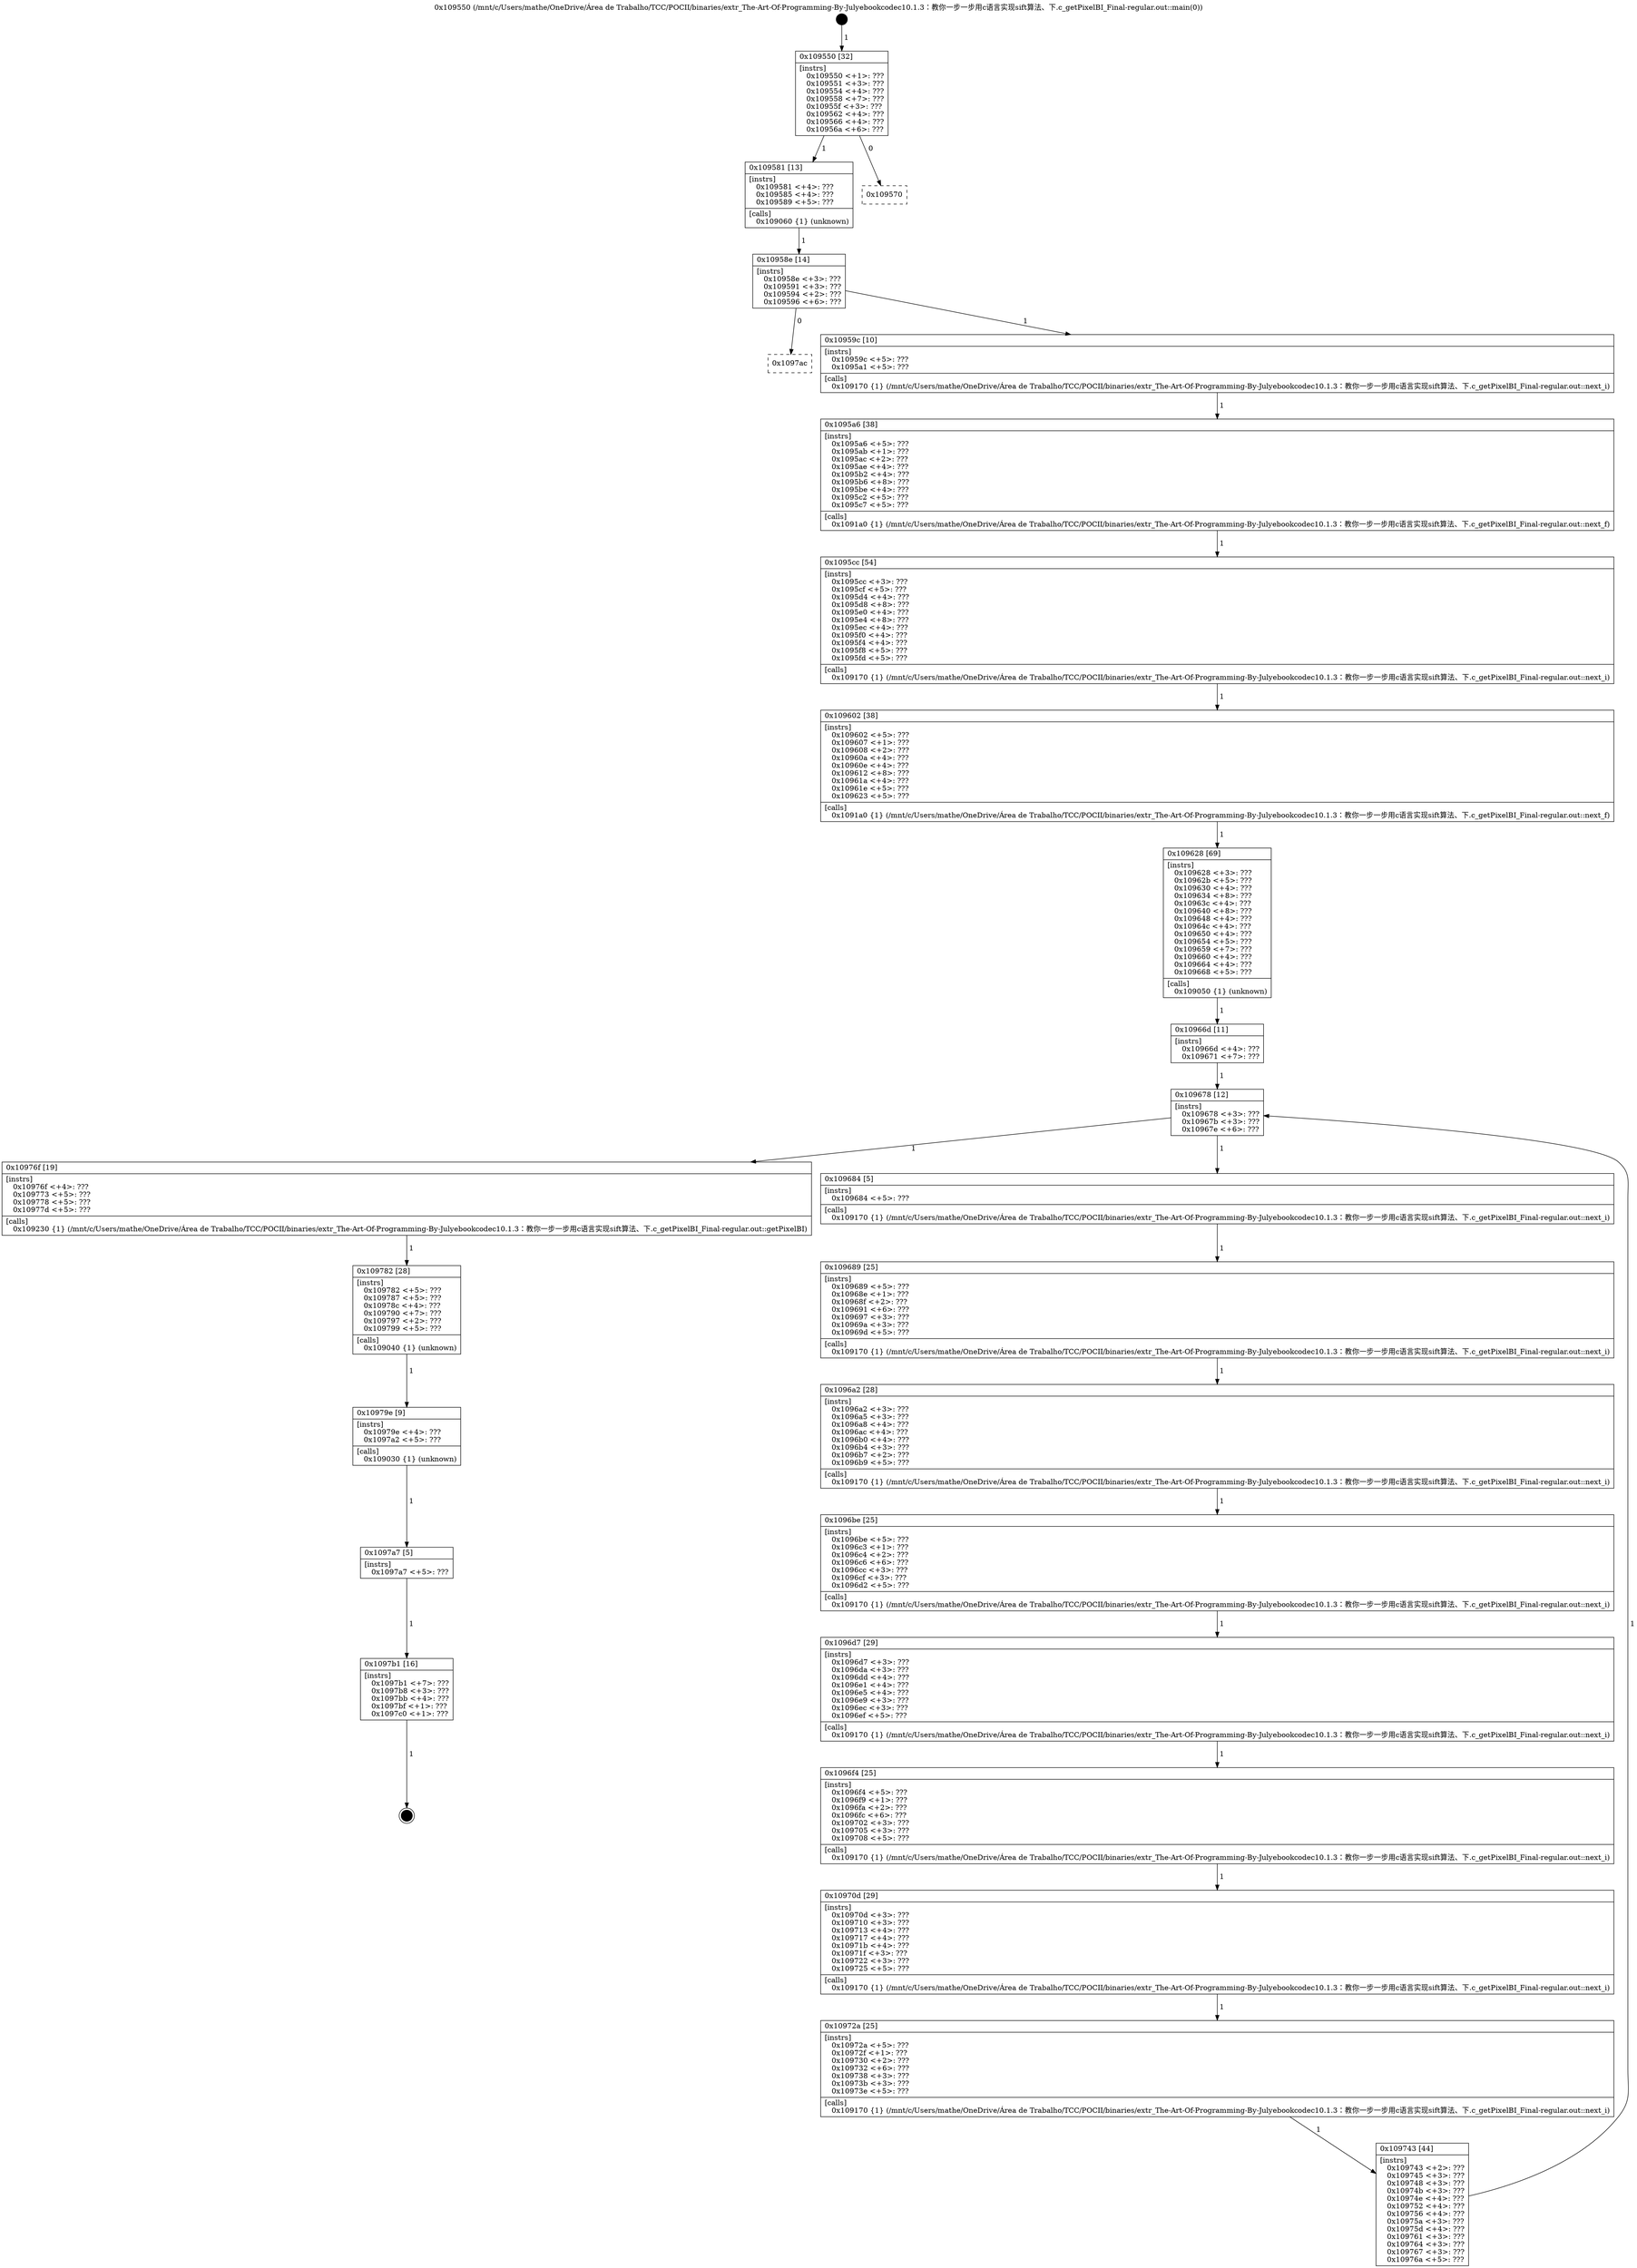 digraph "0x109550" {
  label = "0x109550 (/mnt/c/Users/mathe/OneDrive/Área de Trabalho/TCC/POCII/binaries/extr_The-Art-Of-Programming-By-Julyebookcodec10.1.3：教你一步一步用c语言实现sift算法、下.c_getPixelBI_Final-regular.out::main(0))"
  labelloc = "t"
  node[shape=record]

  Entry [label="",width=0.3,height=0.3,shape=circle,fillcolor=black,style=filled]
  "0x109550" [label="{
     0x109550 [32]\l
     | [instrs]\l
     &nbsp;&nbsp;0x109550 \<+1\>: ???\l
     &nbsp;&nbsp;0x109551 \<+3\>: ???\l
     &nbsp;&nbsp;0x109554 \<+4\>: ???\l
     &nbsp;&nbsp;0x109558 \<+7\>: ???\l
     &nbsp;&nbsp;0x10955f \<+3\>: ???\l
     &nbsp;&nbsp;0x109562 \<+4\>: ???\l
     &nbsp;&nbsp;0x109566 \<+4\>: ???\l
     &nbsp;&nbsp;0x10956a \<+6\>: ???\l
  }"]
  "0x109581" [label="{
     0x109581 [13]\l
     | [instrs]\l
     &nbsp;&nbsp;0x109581 \<+4\>: ???\l
     &nbsp;&nbsp;0x109585 \<+4\>: ???\l
     &nbsp;&nbsp;0x109589 \<+5\>: ???\l
     | [calls]\l
     &nbsp;&nbsp;0x109060 \{1\} (unknown)\l
  }"]
  "0x109570" [label="{
     0x109570\l
  }", style=dashed]
  "0x10958e" [label="{
     0x10958e [14]\l
     | [instrs]\l
     &nbsp;&nbsp;0x10958e \<+3\>: ???\l
     &nbsp;&nbsp;0x109591 \<+3\>: ???\l
     &nbsp;&nbsp;0x109594 \<+2\>: ???\l
     &nbsp;&nbsp;0x109596 \<+6\>: ???\l
  }"]
  "0x1097ac" [label="{
     0x1097ac\l
  }", style=dashed]
  "0x10959c" [label="{
     0x10959c [10]\l
     | [instrs]\l
     &nbsp;&nbsp;0x10959c \<+5\>: ???\l
     &nbsp;&nbsp;0x1095a1 \<+5\>: ???\l
     | [calls]\l
     &nbsp;&nbsp;0x109170 \{1\} (/mnt/c/Users/mathe/OneDrive/Área de Trabalho/TCC/POCII/binaries/extr_The-Art-Of-Programming-By-Julyebookcodec10.1.3：教你一步一步用c语言实现sift算法、下.c_getPixelBI_Final-regular.out::next_i)\l
  }"]
  Exit [label="",width=0.3,height=0.3,shape=circle,fillcolor=black,style=filled,peripheries=2]
  "0x1095a6" [label="{
     0x1095a6 [38]\l
     | [instrs]\l
     &nbsp;&nbsp;0x1095a6 \<+5\>: ???\l
     &nbsp;&nbsp;0x1095ab \<+1\>: ???\l
     &nbsp;&nbsp;0x1095ac \<+2\>: ???\l
     &nbsp;&nbsp;0x1095ae \<+4\>: ???\l
     &nbsp;&nbsp;0x1095b2 \<+4\>: ???\l
     &nbsp;&nbsp;0x1095b6 \<+8\>: ???\l
     &nbsp;&nbsp;0x1095be \<+4\>: ???\l
     &nbsp;&nbsp;0x1095c2 \<+5\>: ???\l
     &nbsp;&nbsp;0x1095c7 \<+5\>: ???\l
     | [calls]\l
     &nbsp;&nbsp;0x1091a0 \{1\} (/mnt/c/Users/mathe/OneDrive/Área de Trabalho/TCC/POCII/binaries/extr_The-Art-Of-Programming-By-Julyebookcodec10.1.3：教你一步一步用c语言实现sift算法、下.c_getPixelBI_Final-regular.out::next_f)\l
  }"]
  "0x1095cc" [label="{
     0x1095cc [54]\l
     | [instrs]\l
     &nbsp;&nbsp;0x1095cc \<+3\>: ???\l
     &nbsp;&nbsp;0x1095cf \<+5\>: ???\l
     &nbsp;&nbsp;0x1095d4 \<+4\>: ???\l
     &nbsp;&nbsp;0x1095d8 \<+8\>: ???\l
     &nbsp;&nbsp;0x1095e0 \<+4\>: ???\l
     &nbsp;&nbsp;0x1095e4 \<+8\>: ???\l
     &nbsp;&nbsp;0x1095ec \<+4\>: ???\l
     &nbsp;&nbsp;0x1095f0 \<+4\>: ???\l
     &nbsp;&nbsp;0x1095f4 \<+4\>: ???\l
     &nbsp;&nbsp;0x1095f8 \<+5\>: ???\l
     &nbsp;&nbsp;0x1095fd \<+5\>: ???\l
     | [calls]\l
     &nbsp;&nbsp;0x109170 \{1\} (/mnt/c/Users/mathe/OneDrive/Área de Trabalho/TCC/POCII/binaries/extr_The-Art-Of-Programming-By-Julyebookcodec10.1.3：教你一步一步用c语言实现sift算法、下.c_getPixelBI_Final-regular.out::next_i)\l
  }"]
  "0x109602" [label="{
     0x109602 [38]\l
     | [instrs]\l
     &nbsp;&nbsp;0x109602 \<+5\>: ???\l
     &nbsp;&nbsp;0x109607 \<+1\>: ???\l
     &nbsp;&nbsp;0x109608 \<+2\>: ???\l
     &nbsp;&nbsp;0x10960a \<+4\>: ???\l
     &nbsp;&nbsp;0x10960e \<+4\>: ???\l
     &nbsp;&nbsp;0x109612 \<+8\>: ???\l
     &nbsp;&nbsp;0x10961a \<+4\>: ???\l
     &nbsp;&nbsp;0x10961e \<+5\>: ???\l
     &nbsp;&nbsp;0x109623 \<+5\>: ???\l
     | [calls]\l
     &nbsp;&nbsp;0x1091a0 \{1\} (/mnt/c/Users/mathe/OneDrive/Área de Trabalho/TCC/POCII/binaries/extr_The-Art-Of-Programming-By-Julyebookcodec10.1.3：教你一步一步用c语言实现sift算法、下.c_getPixelBI_Final-regular.out::next_f)\l
  }"]
  "0x109628" [label="{
     0x109628 [69]\l
     | [instrs]\l
     &nbsp;&nbsp;0x109628 \<+3\>: ???\l
     &nbsp;&nbsp;0x10962b \<+5\>: ???\l
     &nbsp;&nbsp;0x109630 \<+4\>: ???\l
     &nbsp;&nbsp;0x109634 \<+8\>: ???\l
     &nbsp;&nbsp;0x10963c \<+4\>: ???\l
     &nbsp;&nbsp;0x109640 \<+8\>: ???\l
     &nbsp;&nbsp;0x109648 \<+4\>: ???\l
     &nbsp;&nbsp;0x10964c \<+4\>: ???\l
     &nbsp;&nbsp;0x109650 \<+4\>: ???\l
     &nbsp;&nbsp;0x109654 \<+5\>: ???\l
     &nbsp;&nbsp;0x109659 \<+7\>: ???\l
     &nbsp;&nbsp;0x109660 \<+4\>: ???\l
     &nbsp;&nbsp;0x109664 \<+4\>: ???\l
     &nbsp;&nbsp;0x109668 \<+5\>: ???\l
     | [calls]\l
     &nbsp;&nbsp;0x109050 \{1\} (unknown)\l
  }"]
  "0x109678" [label="{
     0x109678 [12]\l
     | [instrs]\l
     &nbsp;&nbsp;0x109678 \<+3\>: ???\l
     &nbsp;&nbsp;0x10967b \<+3\>: ???\l
     &nbsp;&nbsp;0x10967e \<+6\>: ???\l
  }"]
  "0x10976f" [label="{
     0x10976f [19]\l
     | [instrs]\l
     &nbsp;&nbsp;0x10976f \<+4\>: ???\l
     &nbsp;&nbsp;0x109773 \<+5\>: ???\l
     &nbsp;&nbsp;0x109778 \<+5\>: ???\l
     &nbsp;&nbsp;0x10977d \<+5\>: ???\l
     | [calls]\l
     &nbsp;&nbsp;0x109230 \{1\} (/mnt/c/Users/mathe/OneDrive/Área de Trabalho/TCC/POCII/binaries/extr_The-Art-Of-Programming-By-Julyebookcodec10.1.3：教你一步一步用c语言实现sift算法、下.c_getPixelBI_Final-regular.out::getPixelBI)\l
  }"]
  "0x109684" [label="{
     0x109684 [5]\l
     | [instrs]\l
     &nbsp;&nbsp;0x109684 \<+5\>: ???\l
     | [calls]\l
     &nbsp;&nbsp;0x109170 \{1\} (/mnt/c/Users/mathe/OneDrive/Área de Trabalho/TCC/POCII/binaries/extr_The-Art-Of-Programming-By-Julyebookcodec10.1.3：教你一步一步用c语言实现sift算法、下.c_getPixelBI_Final-regular.out::next_i)\l
  }"]
  "0x109689" [label="{
     0x109689 [25]\l
     | [instrs]\l
     &nbsp;&nbsp;0x109689 \<+5\>: ???\l
     &nbsp;&nbsp;0x10968e \<+1\>: ???\l
     &nbsp;&nbsp;0x10968f \<+2\>: ???\l
     &nbsp;&nbsp;0x109691 \<+6\>: ???\l
     &nbsp;&nbsp;0x109697 \<+3\>: ???\l
     &nbsp;&nbsp;0x10969a \<+3\>: ???\l
     &nbsp;&nbsp;0x10969d \<+5\>: ???\l
     | [calls]\l
     &nbsp;&nbsp;0x109170 \{1\} (/mnt/c/Users/mathe/OneDrive/Área de Trabalho/TCC/POCII/binaries/extr_The-Art-Of-Programming-By-Julyebookcodec10.1.3：教你一步一步用c语言实现sift算法、下.c_getPixelBI_Final-regular.out::next_i)\l
  }"]
  "0x1096a2" [label="{
     0x1096a2 [28]\l
     | [instrs]\l
     &nbsp;&nbsp;0x1096a2 \<+3\>: ???\l
     &nbsp;&nbsp;0x1096a5 \<+3\>: ???\l
     &nbsp;&nbsp;0x1096a8 \<+4\>: ???\l
     &nbsp;&nbsp;0x1096ac \<+4\>: ???\l
     &nbsp;&nbsp;0x1096b0 \<+4\>: ???\l
     &nbsp;&nbsp;0x1096b4 \<+3\>: ???\l
     &nbsp;&nbsp;0x1096b7 \<+2\>: ???\l
     &nbsp;&nbsp;0x1096b9 \<+5\>: ???\l
     | [calls]\l
     &nbsp;&nbsp;0x109170 \{1\} (/mnt/c/Users/mathe/OneDrive/Área de Trabalho/TCC/POCII/binaries/extr_The-Art-Of-Programming-By-Julyebookcodec10.1.3：教你一步一步用c语言实现sift算法、下.c_getPixelBI_Final-regular.out::next_i)\l
  }"]
  "0x1096be" [label="{
     0x1096be [25]\l
     | [instrs]\l
     &nbsp;&nbsp;0x1096be \<+5\>: ???\l
     &nbsp;&nbsp;0x1096c3 \<+1\>: ???\l
     &nbsp;&nbsp;0x1096c4 \<+2\>: ???\l
     &nbsp;&nbsp;0x1096c6 \<+6\>: ???\l
     &nbsp;&nbsp;0x1096cc \<+3\>: ???\l
     &nbsp;&nbsp;0x1096cf \<+3\>: ???\l
     &nbsp;&nbsp;0x1096d2 \<+5\>: ???\l
     | [calls]\l
     &nbsp;&nbsp;0x109170 \{1\} (/mnt/c/Users/mathe/OneDrive/Área de Trabalho/TCC/POCII/binaries/extr_The-Art-Of-Programming-By-Julyebookcodec10.1.3：教你一步一步用c语言实现sift算法、下.c_getPixelBI_Final-regular.out::next_i)\l
  }"]
  "0x1096d7" [label="{
     0x1096d7 [29]\l
     | [instrs]\l
     &nbsp;&nbsp;0x1096d7 \<+3\>: ???\l
     &nbsp;&nbsp;0x1096da \<+3\>: ???\l
     &nbsp;&nbsp;0x1096dd \<+4\>: ???\l
     &nbsp;&nbsp;0x1096e1 \<+4\>: ???\l
     &nbsp;&nbsp;0x1096e5 \<+4\>: ???\l
     &nbsp;&nbsp;0x1096e9 \<+3\>: ???\l
     &nbsp;&nbsp;0x1096ec \<+3\>: ???\l
     &nbsp;&nbsp;0x1096ef \<+5\>: ???\l
     | [calls]\l
     &nbsp;&nbsp;0x109170 \{1\} (/mnt/c/Users/mathe/OneDrive/Área de Trabalho/TCC/POCII/binaries/extr_The-Art-Of-Programming-By-Julyebookcodec10.1.3：教你一步一步用c语言实现sift算法、下.c_getPixelBI_Final-regular.out::next_i)\l
  }"]
  "0x1096f4" [label="{
     0x1096f4 [25]\l
     | [instrs]\l
     &nbsp;&nbsp;0x1096f4 \<+5\>: ???\l
     &nbsp;&nbsp;0x1096f9 \<+1\>: ???\l
     &nbsp;&nbsp;0x1096fa \<+2\>: ???\l
     &nbsp;&nbsp;0x1096fc \<+6\>: ???\l
     &nbsp;&nbsp;0x109702 \<+3\>: ???\l
     &nbsp;&nbsp;0x109705 \<+3\>: ???\l
     &nbsp;&nbsp;0x109708 \<+5\>: ???\l
     | [calls]\l
     &nbsp;&nbsp;0x109170 \{1\} (/mnt/c/Users/mathe/OneDrive/Área de Trabalho/TCC/POCII/binaries/extr_The-Art-Of-Programming-By-Julyebookcodec10.1.3：教你一步一步用c语言实现sift算法、下.c_getPixelBI_Final-regular.out::next_i)\l
  }"]
  "0x10970d" [label="{
     0x10970d [29]\l
     | [instrs]\l
     &nbsp;&nbsp;0x10970d \<+3\>: ???\l
     &nbsp;&nbsp;0x109710 \<+3\>: ???\l
     &nbsp;&nbsp;0x109713 \<+4\>: ???\l
     &nbsp;&nbsp;0x109717 \<+4\>: ???\l
     &nbsp;&nbsp;0x10971b \<+4\>: ???\l
     &nbsp;&nbsp;0x10971f \<+3\>: ???\l
     &nbsp;&nbsp;0x109722 \<+3\>: ???\l
     &nbsp;&nbsp;0x109725 \<+5\>: ???\l
     | [calls]\l
     &nbsp;&nbsp;0x109170 \{1\} (/mnt/c/Users/mathe/OneDrive/Área de Trabalho/TCC/POCII/binaries/extr_The-Art-Of-Programming-By-Julyebookcodec10.1.3：教你一步一步用c语言实现sift算法、下.c_getPixelBI_Final-regular.out::next_i)\l
  }"]
  "0x10972a" [label="{
     0x10972a [25]\l
     | [instrs]\l
     &nbsp;&nbsp;0x10972a \<+5\>: ???\l
     &nbsp;&nbsp;0x10972f \<+1\>: ???\l
     &nbsp;&nbsp;0x109730 \<+2\>: ???\l
     &nbsp;&nbsp;0x109732 \<+6\>: ???\l
     &nbsp;&nbsp;0x109738 \<+3\>: ???\l
     &nbsp;&nbsp;0x10973b \<+3\>: ???\l
     &nbsp;&nbsp;0x10973e \<+5\>: ???\l
     | [calls]\l
     &nbsp;&nbsp;0x109170 \{1\} (/mnt/c/Users/mathe/OneDrive/Área de Trabalho/TCC/POCII/binaries/extr_The-Art-Of-Programming-By-Julyebookcodec10.1.3：教你一步一步用c语言实现sift算法、下.c_getPixelBI_Final-regular.out::next_i)\l
  }"]
  "0x109743" [label="{
     0x109743 [44]\l
     | [instrs]\l
     &nbsp;&nbsp;0x109743 \<+2\>: ???\l
     &nbsp;&nbsp;0x109745 \<+3\>: ???\l
     &nbsp;&nbsp;0x109748 \<+3\>: ???\l
     &nbsp;&nbsp;0x10974b \<+3\>: ???\l
     &nbsp;&nbsp;0x10974e \<+4\>: ???\l
     &nbsp;&nbsp;0x109752 \<+4\>: ???\l
     &nbsp;&nbsp;0x109756 \<+4\>: ???\l
     &nbsp;&nbsp;0x10975a \<+3\>: ???\l
     &nbsp;&nbsp;0x10975d \<+4\>: ???\l
     &nbsp;&nbsp;0x109761 \<+3\>: ???\l
     &nbsp;&nbsp;0x109764 \<+3\>: ???\l
     &nbsp;&nbsp;0x109767 \<+3\>: ???\l
     &nbsp;&nbsp;0x10976a \<+5\>: ???\l
  }"]
  "0x10966d" [label="{
     0x10966d [11]\l
     | [instrs]\l
     &nbsp;&nbsp;0x10966d \<+4\>: ???\l
     &nbsp;&nbsp;0x109671 \<+7\>: ???\l
  }"]
  "0x109782" [label="{
     0x109782 [28]\l
     | [instrs]\l
     &nbsp;&nbsp;0x109782 \<+5\>: ???\l
     &nbsp;&nbsp;0x109787 \<+5\>: ???\l
     &nbsp;&nbsp;0x10978c \<+4\>: ???\l
     &nbsp;&nbsp;0x109790 \<+7\>: ???\l
     &nbsp;&nbsp;0x109797 \<+2\>: ???\l
     &nbsp;&nbsp;0x109799 \<+5\>: ???\l
     | [calls]\l
     &nbsp;&nbsp;0x109040 \{1\} (unknown)\l
  }"]
  "0x10979e" [label="{
     0x10979e [9]\l
     | [instrs]\l
     &nbsp;&nbsp;0x10979e \<+4\>: ???\l
     &nbsp;&nbsp;0x1097a2 \<+5\>: ???\l
     | [calls]\l
     &nbsp;&nbsp;0x109030 \{1\} (unknown)\l
  }"]
  "0x1097a7" [label="{
     0x1097a7 [5]\l
     | [instrs]\l
     &nbsp;&nbsp;0x1097a7 \<+5\>: ???\l
  }"]
  "0x1097b1" [label="{
     0x1097b1 [16]\l
     | [instrs]\l
     &nbsp;&nbsp;0x1097b1 \<+7\>: ???\l
     &nbsp;&nbsp;0x1097b8 \<+3\>: ???\l
     &nbsp;&nbsp;0x1097bb \<+4\>: ???\l
     &nbsp;&nbsp;0x1097bf \<+1\>: ???\l
     &nbsp;&nbsp;0x1097c0 \<+1\>: ???\l
  }"]
  Entry -> "0x109550" [label=" 1"]
  "0x109550" -> "0x109581" [label=" 1"]
  "0x109550" -> "0x109570" [label=" 0"]
  "0x109581" -> "0x10958e" [label=" 1"]
  "0x10958e" -> "0x1097ac" [label=" 0"]
  "0x10958e" -> "0x10959c" [label=" 1"]
  "0x1097b1" -> Exit [label=" 1"]
  "0x10959c" -> "0x1095a6" [label=" 1"]
  "0x1095a6" -> "0x1095cc" [label=" 1"]
  "0x1095cc" -> "0x109602" [label=" 1"]
  "0x109602" -> "0x109628" [label=" 1"]
  "0x109628" -> "0x10966d" [label=" 1"]
  "0x109678" -> "0x10976f" [label=" 1"]
  "0x109678" -> "0x109684" [label=" 1"]
  "0x109684" -> "0x109689" [label=" 1"]
  "0x109689" -> "0x1096a2" [label=" 1"]
  "0x1096a2" -> "0x1096be" [label=" 1"]
  "0x1096be" -> "0x1096d7" [label=" 1"]
  "0x1096d7" -> "0x1096f4" [label=" 1"]
  "0x1096f4" -> "0x10970d" [label=" 1"]
  "0x10970d" -> "0x10972a" [label=" 1"]
  "0x10972a" -> "0x109743" [label=" 1"]
  "0x10966d" -> "0x109678" [label=" 1"]
  "0x109743" -> "0x109678" [label=" 1"]
  "0x10976f" -> "0x109782" [label=" 1"]
  "0x109782" -> "0x10979e" [label=" 1"]
  "0x10979e" -> "0x1097a7" [label=" 1"]
  "0x1097a7" -> "0x1097b1" [label=" 1"]
}
